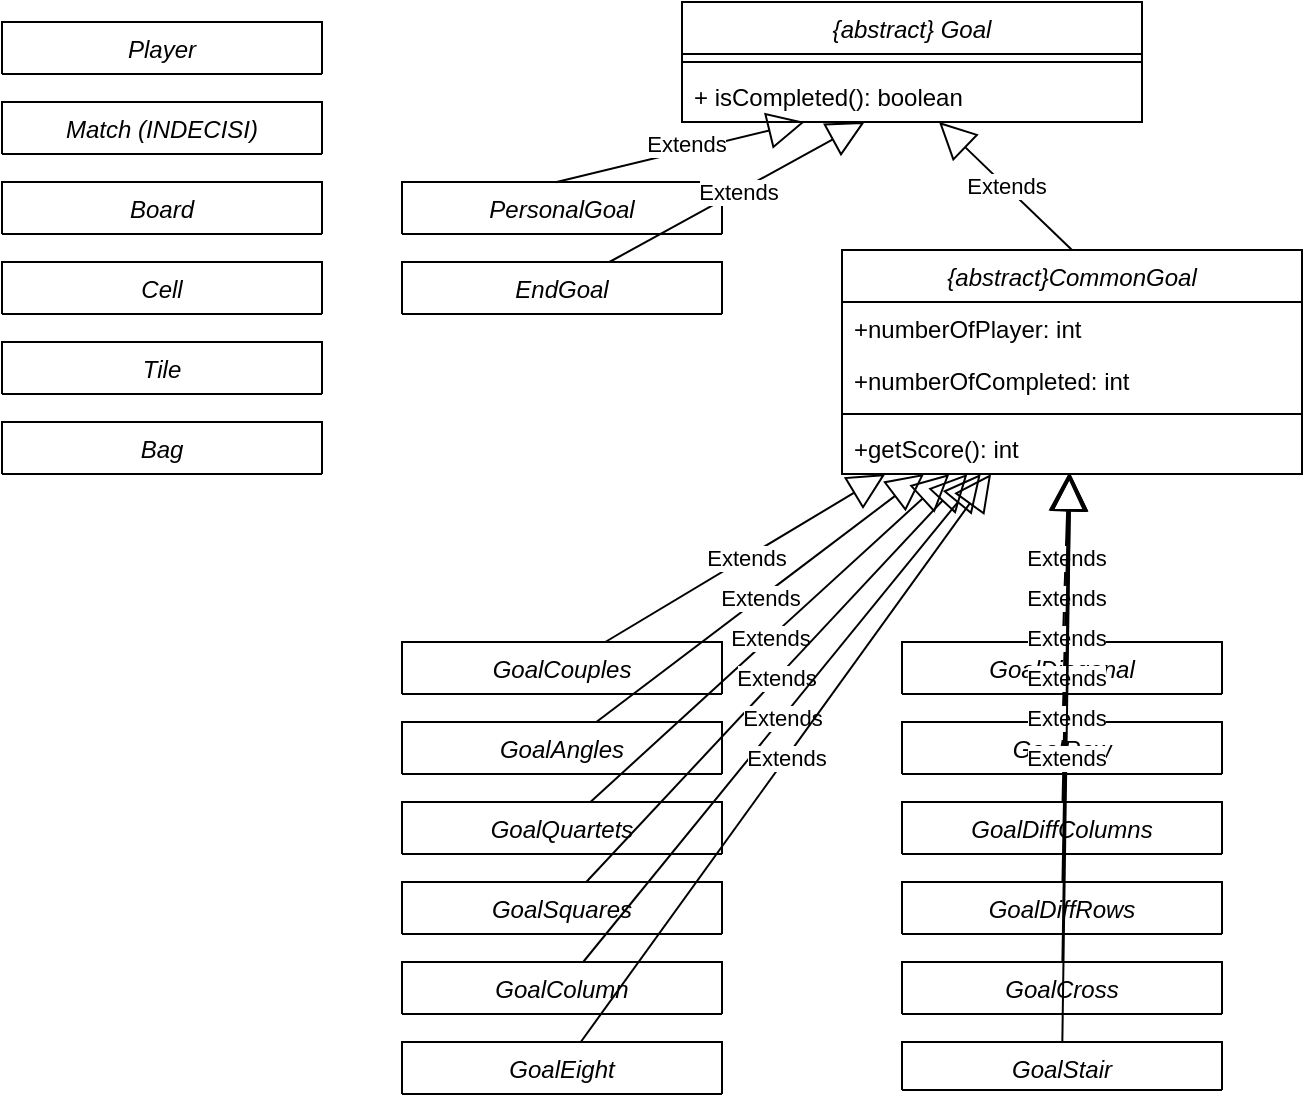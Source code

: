 <mxfile version="21.0.2" type="github">
  <diagram id="C5RBs43oDa-KdzZeNtuy" name="Page-1">
    <mxGraphModel dx="819" dy="479" grid="1" gridSize="10" guides="1" tooltips="1" connect="1" arrows="1" fold="1" page="1" pageScale="1" pageWidth="827" pageHeight="1169" math="0" shadow="0">
      <root>
        <mxCell id="WIyWlLk6GJQsqaUBKTNV-0" />
        <mxCell id="WIyWlLk6GJQsqaUBKTNV-1" parent="WIyWlLk6GJQsqaUBKTNV-0" />
        <mxCell id="zkfFHV4jXpPFQw0GAbJ--0" value="Player" style="swimlane;fontStyle=2;align=center;verticalAlign=top;childLayout=stackLayout;horizontal=1;startSize=26;horizontalStack=0;resizeParent=1;resizeLast=0;collapsible=1;marginBottom=0;rounded=0;shadow=0;strokeWidth=1;" parent="WIyWlLk6GJQsqaUBKTNV-1" vertex="1" collapsed="1">
          <mxGeometry x="20" y="40" width="160" height="26" as="geometry">
            <mxRectangle x="20" y="40" width="230" height="216" as="alternateBounds" />
          </mxGeometry>
        </mxCell>
        <mxCell id="zkfFHV4jXpPFQw0GAbJ--1" value="-nickname: String" style="text;align=left;verticalAlign=top;spacingLeft=4;spacingRight=4;overflow=hidden;rotatable=0;points=[[0,0.5],[1,0.5]];portConstraint=eastwest;" parent="zkfFHV4jXpPFQw0GAbJ--0" vertex="1">
          <mxGeometry y="26" width="230" height="26" as="geometry" />
        </mxCell>
        <mxCell id="e0WzOMO28qVKv0x1JUqY-1" value="-chair: boolean" style="text;align=left;verticalAlign=top;spacingLeft=4;spacingRight=4;overflow=hidden;rotatable=0;points=[[0,0.5],[1,0.5]];portConstraint=eastwest;rounded=0;shadow=0;html=0;" vertex="1" parent="zkfFHV4jXpPFQw0GAbJ--0">
          <mxGeometry y="52" width="230" height="26" as="geometry" />
        </mxCell>
        <mxCell id="e0WzOMO28qVKv0x1JUqY-27" value="-myShelf: Shelf" style="text;align=left;verticalAlign=top;spacingLeft=4;spacingRight=4;overflow=hidden;rotatable=0;points=[[0,0.5],[1,0.5]];portConstraint=eastwest;rounded=0;shadow=0;html=0;" vertex="1" parent="zkfFHV4jXpPFQw0GAbJ--0">
          <mxGeometry y="78" width="230" height="26" as="geometry" />
        </mxCell>
        <mxCell id="e0WzOMO28qVKv0x1JUqY-28" value="-myGoal: PersonalGoal" style="text;align=left;verticalAlign=top;spacingLeft=4;spacingRight=4;overflow=hidden;rotatable=0;points=[[0,0.5],[1,0.5]];portConstraint=eastwest;rounded=0;shadow=0;html=0;" vertex="1" parent="zkfFHV4jXpPFQw0GAbJ--0">
          <mxGeometry y="104" width="230" height="26" as="geometry" />
        </mxCell>
        <mxCell id="zkfFHV4jXpPFQw0GAbJ--4" value="" style="line;html=1;strokeWidth=1;align=left;verticalAlign=middle;spacingTop=-1;spacingLeft=3;spacingRight=3;rotatable=0;labelPosition=right;points=[];portConstraint=eastwest;" parent="zkfFHV4jXpPFQw0GAbJ--0" vertex="1">
          <mxGeometry y="130" width="230" height="8" as="geometry" />
        </mxCell>
        <mxCell id="zkfFHV4jXpPFQw0GAbJ--5" value="+Player(n: String, c: boolean): Player" style="text;align=left;verticalAlign=top;spacingLeft=4;spacingRight=4;overflow=hidden;rotatable=0;points=[[0,0.5],[1,0.5]];portConstraint=eastwest;" parent="zkfFHV4jXpPFQw0GAbJ--0" vertex="1">
          <mxGeometry y="138" width="230" height="26" as="geometry" />
        </mxCell>
        <mxCell id="e0WzOMO28qVKv0x1JUqY-3" value="+getNickname(): String" style="text;align=left;verticalAlign=top;spacingLeft=4;spacingRight=4;overflow=hidden;rotatable=0;points=[[0,0.5],[1,0.5]];portConstraint=eastwest;" vertex="1" parent="zkfFHV4jXpPFQw0GAbJ--0">
          <mxGeometry y="164" width="230" height="26" as="geometry" />
        </mxCell>
        <mxCell id="e0WzOMO28qVKv0x1JUqY-4" value="+getChair(): boolean" style="text;align=left;verticalAlign=top;spacingLeft=4;spacingRight=4;overflow=hidden;rotatable=0;points=[[0,0.5],[1,0.5]];portConstraint=eastwest;" vertex="1" parent="zkfFHV4jXpPFQw0GAbJ--0">
          <mxGeometry y="190" width="230" height="26" as="geometry" />
        </mxCell>
        <mxCell id="e0WzOMO28qVKv0x1JUqY-6" value="Board" style="swimlane;fontStyle=2;align=center;verticalAlign=top;childLayout=stackLayout;horizontal=1;startSize=26;horizontalStack=0;resizeParent=1;resizeLast=0;collapsible=1;marginBottom=0;rounded=0;shadow=0;strokeWidth=1;" vertex="1" collapsed="1" parent="WIyWlLk6GJQsqaUBKTNV-1">
          <mxGeometry x="20" y="120" width="160" height="26" as="geometry">
            <mxRectangle x="180" y="110" width="300" height="190" as="alternateBounds" />
          </mxGeometry>
        </mxCell>
        <mxCell id="e0WzOMO28qVKv0x1JUqY-13" value="-matrix: Cell[9][9]" style="text;align=left;verticalAlign=top;spacingLeft=4;spacingRight=4;overflow=hidden;rotatable=0;points=[[0,0.5],[1,0.5]];portConstraint=eastwest;" vertex="1" parent="e0WzOMO28qVKv0x1JUqY-6">
          <mxGeometry y="26" width="300" height="26" as="geometry" />
        </mxCell>
        <mxCell id="e0WzOMO28qVKv0x1JUqY-15" value="-listOfPlayer: List&lt;Player&gt;" style="text;align=left;verticalAlign=top;spacingLeft=4;spacingRight=4;overflow=hidden;rotatable=0;points=[[0,0.5],[1,0.5]];portConstraint=eastwest;" vertex="1" parent="e0WzOMO28qVKv0x1JUqY-6">
          <mxGeometry y="52" width="300" height="26" as="geometry" />
        </mxCell>
        <mxCell id="e0WzOMO28qVKv0x1JUqY-17" value="-firstMatch: boolean" style="text;align=left;verticalAlign=top;spacingLeft=4;spacingRight=4;overflow=hidden;rotatable=0;points=[[0,0.5],[1,0.5]];portConstraint=eastwest;" vertex="1" parent="e0WzOMO28qVKv0x1JUqY-6">
          <mxGeometry y="78" width="300" height="26" as="geometry" />
        </mxCell>
        <mxCell id="e0WzOMO28qVKv0x1JUqY-25" value="-setOfCommonGoal: Set&lt;CommonGoal&gt;" style="text;align=left;verticalAlign=top;spacingLeft=4;spacingRight=4;overflow=hidden;rotatable=0;points=[[0,0.5],[1,0.5]];portConstraint=eastwest;" vertex="1" parent="e0WzOMO28qVKv0x1JUqY-6">
          <mxGeometry y="104" width="300" height="26" as="geometry" />
        </mxCell>
        <mxCell id="e0WzOMO28qVKv0x1JUqY-26" value="-firstToEnd: boolean" style="text;align=left;verticalAlign=top;spacingLeft=4;spacingRight=4;overflow=hidden;rotatable=0;points=[[0,0.5],[1,0.5]];portConstraint=eastwest;" vertex="1" parent="e0WzOMO28qVKv0x1JUqY-6">
          <mxGeometry y="130" width="300" height="26" as="geometry" />
        </mxCell>
        <mxCell id="e0WzOMO28qVKv0x1JUqY-9" value="" style="line;html=1;strokeWidth=1;align=left;verticalAlign=middle;spacingTop=-1;spacingLeft=3;spacingRight=3;rotatable=0;labelPosition=right;points=[];portConstraint=eastwest;" vertex="1" parent="e0WzOMO28qVKv0x1JUqY-6">
          <mxGeometry y="156" width="300" height="8" as="geometry" />
        </mxCell>
        <mxCell id="e0WzOMO28qVKv0x1JUqY-14" value="+Board(np: int, fm: boolean, pl: List&lt;Player&gt;): Board" style="text;align=left;verticalAlign=top;spacingLeft=4;spacingRight=4;overflow=hidden;rotatable=0;points=[[0,0.5],[1,0.5]];portConstraint=eastwest;" vertex="1" parent="e0WzOMO28qVKv0x1JUqY-6">
          <mxGeometry y="164" width="300" height="26" as="geometry" />
        </mxCell>
        <mxCell id="e0WzOMO28qVKv0x1JUqY-18" value="Match (INDECISI)" style="swimlane;fontStyle=2;align=center;verticalAlign=top;childLayout=stackLayout;horizontal=1;startSize=26;horizontalStack=0;resizeParent=1;resizeLast=0;collapsible=1;marginBottom=0;rounded=0;shadow=0;strokeWidth=1;" vertex="1" collapsed="1" parent="WIyWlLk6GJQsqaUBKTNV-1">
          <mxGeometry x="20" y="80" width="160" height="26" as="geometry">
            <mxRectangle x="20" y="80" width="300" height="140" as="alternateBounds" />
          </mxGeometry>
        </mxCell>
        <mxCell id="e0WzOMO28qVKv0x1JUqY-19" value="-currentBoard: Board" style="text;align=left;verticalAlign=top;spacingLeft=4;spacingRight=4;overflow=hidden;rotatable=0;points=[[0,0.5],[1,0.5]];portConstraint=eastwest;" vertex="1" parent="e0WzOMO28qVKv0x1JUqY-18">
          <mxGeometry y="26" width="300" height="26" as="geometry" />
        </mxCell>
        <mxCell id="e0WzOMO28qVKv0x1JUqY-20" value="-listOfPlayer: List&lt;Player&gt;" style="text;align=left;verticalAlign=top;spacingLeft=4;spacingRight=4;overflow=hidden;rotatable=0;points=[[0,0.5],[1,0.5]];portConstraint=eastwest;" vertex="1" parent="e0WzOMO28qVKv0x1JUqY-18">
          <mxGeometry y="52" width="300" height="26" as="geometry" />
        </mxCell>
        <mxCell id="e0WzOMO28qVKv0x1JUqY-24" value="-firstMatch: boolean" style="text;align=left;verticalAlign=top;spacingLeft=4;spacingRight=4;overflow=hidden;rotatable=0;points=[[0,0.5],[1,0.5]];portConstraint=eastwest;" vertex="1" parent="e0WzOMO28qVKv0x1JUqY-18">
          <mxGeometry y="78" width="300" height="26" as="geometry" />
        </mxCell>
        <mxCell id="e0WzOMO28qVKv0x1JUqY-22" value="" style="line;html=1;strokeWidth=1;align=left;verticalAlign=middle;spacingTop=-1;spacingLeft=3;spacingRight=3;rotatable=0;labelPosition=right;points=[];portConstraint=eastwest;" vertex="1" parent="e0WzOMO28qVKv0x1JUqY-18">
          <mxGeometry y="104" width="300" height="8" as="geometry" />
        </mxCell>
        <mxCell id="e0WzOMO28qVKv0x1JUqY-23" value="+Match(fm: boolean, pl: List&lt;Player&gt;): Match" style="text;align=left;verticalAlign=top;spacingLeft=4;spacingRight=4;overflow=hidden;rotatable=0;points=[[0,0.5],[1,0.5]];portConstraint=eastwest;" vertex="1" parent="e0WzOMO28qVKv0x1JUqY-18">
          <mxGeometry y="112" width="300" height="26" as="geometry" />
        </mxCell>
        <mxCell id="e0WzOMO28qVKv0x1JUqY-29" value="Cell" style="swimlane;fontStyle=2;align=center;verticalAlign=top;childLayout=stackLayout;horizontal=1;startSize=26;horizontalStack=0;resizeParent=1;resizeLast=0;collapsible=1;marginBottom=0;rounded=0;shadow=0;strokeWidth=1;" vertex="1" collapsed="1" parent="WIyWlLk6GJQsqaUBKTNV-1">
          <mxGeometry x="20" y="160" width="160" height="26" as="geometry">
            <mxRectangle x="20" y="160" width="300" height="170" as="alternateBounds" />
          </mxGeometry>
        </mxCell>
        <mxCell id="e0WzOMO28qVKv0x1JUqY-34" value="-type: int&#xa;" style="text;align=left;verticalAlign=top;spacingLeft=4;spacingRight=4;overflow=hidden;rotatable=0;points=[[0,0.5],[1,0.5]];portConstraint=eastwest;" vertex="1" parent="e0WzOMO28qVKv0x1JUqY-29">
          <mxGeometry y="26" width="300" height="26" as="geometry" />
        </mxCell>
        <mxCell id="e0WzOMO28qVKv0x1JUqY-39" value="-containedTile: Tile&#xa;" style="text;align=left;verticalAlign=top;spacingLeft=4;spacingRight=4;overflow=hidden;rotatable=0;points=[[0,0.5],[1,0.5]];portConstraint=eastwest;" vertex="1" parent="e0WzOMO28qVKv0x1JUqY-29">
          <mxGeometry y="52" width="300" height="26" as="geometry" />
        </mxCell>
        <mxCell id="e0WzOMO28qVKv0x1JUqY-40" value="-containedTile: Tile&#xa;" style="text;align=left;verticalAlign=top;spacingLeft=4;spacingRight=4;overflow=hidden;rotatable=0;points=[[0,0.5],[1,0.5]];portConstraint=eastwest;" vertex="1" parent="e0WzOMO28qVKv0x1JUqY-29">
          <mxGeometry y="78" width="300" height="26" as="geometry" />
        </mxCell>
        <mxCell id="e0WzOMO28qVKv0x1JUqY-35" value="" style="line;html=1;strokeWidth=1;align=left;verticalAlign=middle;spacingTop=-1;spacingLeft=3;spacingRight=3;rotatable=0;labelPosition=right;points=[];portConstraint=eastwest;" vertex="1" parent="e0WzOMO28qVKv0x1JUqY-29">
          <mxGeometry y="104" width="300" height="8" as="geometry" />
        </mxCell>
        <mxCell id="e0WzOMO28qVKv0x1JUqY-36" value="+Cell(t: int): Cell" style="text;align=left;verticalAlign=top;spacingLeft=4;spacingRight=4;overflow=hidden;rotatable=0;points=[[0,0.5],[1,0.5]];portConstraint=eastwest;" vertex="1" parent="e0WzOMO28qVKv0x1JUqY-29">
          <mxGeometry y="112" width="300" height="26" as="geometry" />
        </mxCell>
        <mxCell id="e0WzOMO28qVKv0x1JUqY-41" value="+isEmpty(): boolean" style="text;align=left;verticalAlign=top;spacingLeft=4;spacingRight=4;overflow=hidden;rotatable=0;points=[[0,0.5],[1,0.5]];portConstraint=eastwest;" vertex="1" parent="e0WzOMO28qVKv0x1JUqY-29">
          <mxGeometry y="138" width="300" height="26" as="geometry" />
        </mxCell>
        <mxCell id="e0WzOMO28qVKv0x1JUqY-42" value="Tile" style="swimlane;fontStyle=2;align=center;verticalAlign=top;childLayout=stackLayout;horizontal=1;startSize=26;horizontalStack=0;resizeParent=1;resizeLast=0;collapsible=1;marginBottom=0;rounded=0;shadow=0;strokeWidth=1;" vertex="1" collapsed="1" parent="WIyWlLk6GJQsqaUBKTNV-1">
          <mxGeometry x="20" y="200" width="160" height="26" as="geometry">
            <mxRectangle x="420" y="40" width="300" height="90" as="alternateBounds" />
          </mxGeometry>
        </mxCell>
        <mxCell id="e0WzOMO28qVKv0x1JUqY-43" value="-color: Color" style="text;align=left;verticalAlign=top;spacingLeft=4;spacingRight=4;overflow=hidden;rotatable=0;points=[[0,0.5],[1,0.5]];portConstraint=eastwest;" vertex="1" parent="e0WzOMO28qVKv0x1JUqY-42">
          <mxGeometry y="26" width="300" height="26" as="geometry" />
        </mxCell>
        <mxCell id="e0WzOMO28qVKv0x1JUqY-46" value="" style="line;html=1;strokeWidth=1;align=left;verticalAlign=middle;spacingTop=-1;spacingLeft=3;spacingRight=3;rotatable=0;labelPosition=right;points=[];portConstraint=eastwest;" vertex="1" parent="e0WzOMO28qVKv0x1JUqY-42">
          <mxGeometry y="52" width="300" height="8" as="geometry" />
        </mxCell>
        <mxCell id="e0WzOMO28qVKv0x1JUqY-48" value="+Tile(c: Color): Tile" style="text;align=left;verticalAlign=top;spacingLeft=4;spacingRight=4;overflow=hidden;rotatable=0;points=[[0,0.5],[1,0.5]];portConstraint=eastwest;" vertex="1" parent="e0WzOMO28qVKv0x1JUqY-42">
          <mxGeometry y="60" width="300" height="26" as="geometry" />
        </mxCell>
        <mxCell id="e0WzOMO28qVKv0x1JUqY-49" value="Bag" style="swimlane;fontStyle=2;align=center;verticalAlign=top;childLayout=stackLayout;horizontal=1;startSize=26;horizontalStack=0;resizeParent=1;resizeLast=0;collapsible=1;marginBottom=0;rounded=0;shadow=0;strokeWidth=1;" vertex="1" collapsed="1" parent="WIyWlLk6GJQsqaUBKTNV-1">
          <mxGeometry x="20" y="240" width="160" height="26" as="geometry">
            <mxRectangle x="414" y="56" width="300" height="94" as="alternateBounds" />
          </mxGeometry>
        </mxCell>
        <mxCell id="e0WzOMO28qVKv0x1JUqY-50" value="-containedTiles: List&lt;Tile&gt;" style="text;align=left;verticalAlign=top;spacingLeft=4;spacingRight=4;overflow=hidden;rotatable=0;points=[[0,0.5],[1,0.5]];portConstraint=eastwest;" vertex="1" parent="e0WzOMO28qVKv0x1JUqY-49">
          <mxGeometry y="26" width="300" height="26" as="geometry" />
        </mxCell>
        <mxCell id="e0WzOMO28qVKv0x1JUqY-51" value="" style="line;html=1;strokeWidth=1;align=left;verticalAlign=middle;spacingTop=-1;spacingLeft=3;spacingRight=3;rotatable=0;labelPosition=right;points=[];portConstraint=eastwest;" vertex="1" parent="e0WzOMO28qVKv0x1JUqY-49">
          <mxGeometry y="52" width="300" height="8" as="geometry" />
        </mxCell>
        <mxCell id="e0WzOMO28qVKv0x1JUqY-52" value="+Bag(): Bag" style="text;align=left;verticalAlign=top;spacingLeft=4;spacingRight=4;overflow=hidden;rotatable=0;points=[[0,0.5],[1,0.5]];portConstraint=eastwest;" vertex="1" parent="e0WzOMO28qVKv0x1JUqY-49">
          <mxGeometry y="60" width="300" height="26" as="geometry" />
        </mxCell>
        <mxCell id="e0WzOMO28qVKv0x1JUqY-61" value="{abstract} Goal" style="swimlane;fontStyle=2;align=center;verticalAlign=top;childLayout=stackLayout;horizontal=1;startSize=26;horizontalStack=0;resizeParent=1;resizeLast=0;collapsible=1;marginBottom=0;rounded=0;shadow=0;strokeWidth=1;" vertex="1" parent="WIyWlLk6GJQsqaUBKTNV-1">
          <mxGeometry x="360" y="30" width="230" height="60" as="geometry">
            <mxRectangle x="334" y="240" width="160" height="26" as="alternateBounds" />
          </mxGeometry>
        </mxCell>
        <mxCell id="e0WzOMO28qVKv0x1JUqY-66" value="" style="line;html=1;strokeWidth=1;align=left;verticalAlign=middle;spacingTop=-1;spacingLeft=3;spacingRight=3;rotatable=0;labelPosition=right;points=[];portConstraint=eastwest;" vertex="1" parent="e0WzOMO28qVKv0x1JUqY-61">
          <mxGeometry y="26" width="230" height="8" as="geometry" />
        </mxCell>
        <mxCell id="e0WzOMO28qVKv0x1JUqY-67" value="+ isCompleted(): boolean" style="text;align=left;verticalAlign=top;spacingLeft=4;spacingRight=4;overflow=hidden;rotatable=0;points=[[0,0.5],[1,0.5]];portConstraint=eastwest;" vertex="1" parent="e0WzOMO28qVKv0x1JUqY-61">
          <mxGeometry y="34" width="230" height="26" as="geometry" />
        </mxCell>
        <mxCell id="e0WzOMO28qVKv0x1JUqY-70" value="PersonalGoal" style="swimlane;fontStyle=2;align=center;verticalAlign=top;childLayout=stackLayout;horizontal=1;startSize=26;horizontalStack=0;resizeParent=1;resizeLast=0;collapsible=1;marginBottom=0;rounded=0;shadow=0;strokeWidth=1;" vertex="1" collapsed="1" parent="WIyWlLk6GJQsqaUBKTNV-1">
          <mxGeometry x="220" y="120" width="160" height="26" as="geometry">
            <mxRectangle x="200" y="90" width="230" height="164" as="alternateBounds" />
          </mxGeometry>
        </mxCell>
        <mxCell id="e0WzOMO28qVKv0x1JUqY-73" value="-playerShelf: Shelf" style="text;align=left;verticalAlign=top;spacingLeft=4;spacingRight=4;overflow=hidden;rotatable=0;points=[[0,0.5],[1,0.5]];portConstraint=eastwest;" vertex="1" parent="e0WzOMO28qVKv0x1JUqY-70">
          <mxGeometry y="26" width="230" height="26" as="geometry" />
        </mxCell>
        <mxCell id="e0WzOMO28qVKv0x1JUqY-83" value="-goalMatrix: Color[5][6]" style="text;align=left;verticalAlign=top;spacingLeft=4;spacingRight=4;overflow=hidden;rotatable=0;points=[[0,0.5],[1,0.5]];portConstraint=eastwest;" vertex="1" parent="e0WzOMO28qVKv0x1JUqY-70">
          <mxGeometry y="52" width="230" height="26" as="geometry" />
        </mxCell>
        <mxCell id="e0WzOMO28qVKv0x1JUqY-71" value="" style="line;html=1;strokeWidth=1;align=left;verticalAlign=middle;spacingTop=-1;spacingLeft=3;spacingRight=3;rotatable=0;labelPosition=right;points=[];portConstraint=eastwest;" vertex="1" parent="e0WzOMO28qVKv0x1JUqY-70">
          <mxGeometry y="78" width="230" height="8" as="geometry" />
        </mxCell>
        <mxCell id="e0WzOMO28qVKv0x1JUqY-72" value="+PersonalGoal(ps: Shelf): PersonalGoal" style="text;align=left;verticalAlign=top;spacingLeft=4;spacingRight=4;overflow=hidden;rotatable=0;points=[[0,0.5],[1,0.5]];portConstraint=eastwest;" vertex="1" parent="e0WzOMO28qVKv0x1JUqY-70">
          <mxGeometry y="86" width="230" height="26" as="geometry" />
        </mxCell>
        <mxCell id="e0WzOMO28qVKv0x1JUqY-82" value="+getScore(): int" style="text;align=left;verticalAlign=top;spacingLeft=4;spacingRight=4;overflow=hidden;rotatable=0;points=[[0,0.5],[1,0.5]];portConstraint=eastwest;" vertex="1" parent="e0WzOMO28qVKv0x1JUqY-70">
          <mxGeometry y="112" width="230" height="26" as="geometry" />
        </mxCell>
        <mxCell id="e0WzOMO28qVKv0x1JUqY-89" value="+getGoal(): Color[5][6]" style="text;align=left;verticalAlign=top;spacingLeft=4;spacingRight=4;overflow=hidden;rotatable=0;points=[[0,0.5],[1,0.5]];portConstraint=eastwest;" vertex="1" parent="e0WzOMO28qVKv0x1JUqY-70">
          <mxGeometry y="138" width="230" height="26" as="geometry" />
        </mxCell>
        <mxCell id="e0WzOMO28qVKv0x1JUqY-74" value="{abstract}CommonGoal" style="swimlane;fontStyle=2;align=center;verticalAlign=top;childLayout=stackLayout;horizontal=1;startSize=26;horizontalStack=0;resizeParent=1;resizeLast=0;collapsible=1;marginBottom=0;rounded=0;shadow=0;strokeWidth=1;" vertex="1" parent="WIyWlLk6GJQsqaUBKTNV-1">
          <mxGeometry x="440" y="154" width="230" height="112" as="geometry">
            <mxRectangle x="334" y="240" width="160" height="26" as="alternateBounds" />
          </mxGeometry>
        </mxCell>
        <mxCell id="e0WzOMO28qVKv0x1JUqY-75" value="+numberOfPlayer: int" style="text;align=left;verticalAlign=top;spacingLeft=4;spacingRight=4;overflow=hidden;rotatable=0;points=[[0,0.5],[1,0.5]];portConstraint=eastwest;" vertex="1" parent="e0WzOMO28qVKv0x1JUqY-74">
          <mxGeometry y="26" width="230" height="26" as="geometry" />
        </mxCell>
        <mxCell id="e0WzOMO28qVKv0x1JUqY-90" value="+numberOfCompleted: int" style="text;align=left;verticalAlign=top;spacingLeft=4;spacingRight=4;overflow=hidden;rotatable=0;points=[[0,0.5],[1,0.5]];portConstraint=eastwest;" vertex="1" parent="e0WzOMO28qVKv0x1JUqY-74">
          <mxGeometry y="52" width="230" height="26" as="geometry" />
        </mxCell>
        <mxCell id="e0WzOMO28qVKv0x1JUqY-76" value="" style="line;html=1;strokeWidth=1;align=left;verticalAlign=middle;spacingTop=-1;spacingLeft=3;spacingRight=3;rotatable=0;labelPosition=right;points=[];portConstraint=eastwest;" vertex="1" parent="e0WzOMO28qVKv0x1JUqY-74">
          <mxGeometry y="78" width="230" height="8" as="geometry" />
        </mxCell>
        <mxCell id="e0WzOMO28qVKv0x1JUqY-77" value="+getScore(): int" style="text;align=left;verticalAlign=top;spacingLeft=4;spacingRight=4;overflow=hidden;rotatable=0;points=[[0,0.5],[1,0.5]];portConstraint=eastwest;" vertex="1" parent="e0WzOMO28qVKv0x1JUqY-74">
          <mxGeometry y="86" width="230" height="26" as="geometry" />
        </mxCell>
        <mxCell id="e0WzOMO28qVKv0x1JUqY-78" value="EndGoal" style="swimlane;fontStyle=2;align=center;verticalAlign=top;childLayout=stackLayout;horizontal=1;startSize=26;horizontalStack=0;resizeParent=1;resizeLast=0;collapsible=1;marginBottom=0;rounded=0;shadow=0;strokeWidth=1;" vertex="1" collapsed="1" parent="WIyWlLk6GJQsqaUBKTNV-1">
          <mxGeometry x="220" y="160" width="160" height="26" as="geometry">
            <mxRectangle x="260" y="260" width="230" height="112" as="alternateBounds" />
          </mxGeometry>
        </mxCell>
        <mxCell id="e0WzOMO28qVKv0x1JUqY-79" value="-status: boolean" style="text;align=left;verticalAlign=top;spacingLeft=4;spacingRight=4;overflow=hidden;rotatable=0;points=[[0,0.5],[1,0.5]];portConstraint=eastwest;" vertex="1" parent="e0WzOMO28qVKv0x1JUqY-78">
          <mxGeometry y="26" width="230" height="26" as="geometry" />
        </mxCell>
        <mxCell id="e0WzOMO28qVKv0x1JUqY-88" value="-value: int" style="text;align=left;verticalAlign=top;spacingLeft=4;spacingRight=4;overflow=hidden;rotatable=0;points=[[0,0.5],[1,0.5]];portConstraint=eastwest;fontStyle=4" vertex="1" parent="e0WzOMO28qVKv0x1JUqY-78">
          <mxGeometry y="52" width="230" height="26" as="geometry" />
        </mxCell>
        <mxCell id="e0WzOMO28qVKv0x1JUqY-80" value="" style="line;html=1;strokeWidth=1;align=left;verticalAlign=middle;spacingTop=-1;spacingLeft=3;spacingRight=3;rotatable=0;labelPosition=right;points=[];portConstraint=eastwest;" vertex="1" parent="e0WzOMO28qVKv0x1JUqY-78">
          <mxGeometry y="78" width="230" height="8" as="geometry" />
        </mxCell>
        <mxCell id="e0WzOMO28qVKv0x1JUqY-81" value="+EndGoal()" style="text;align=left;verticalAlign=top;spacingLeft=4;spacingRight=4;overflow=hidden;rotatable=0;points=[[0,0.5],[1,0.5]];portConstraint=eastwest;" vertex="1" parent="e0WzOMO28qVKv0x1JUqY-78">
          <mxGeometry y="86" width="230" height="26" as="geometry" />
        </mxCell>
        <mxCell id="e0WzOMO28qVKv0x1JUqY-85" value="Extends" style="endArrow=block;endSize=16;endFill=0;html=1;rounded=0;exitX=0.48;exitY=0.005;exitDx=0;exitDy=0;exitPerimeter=0;" edge="1" parent="WIyWlLk6GJQsqaUBKTNV-1" source="e0WzOMO28qVKv0x1JUqY-70" target="e0WzOMO28qVKv0x1JUqY-67">
          <mxGeometry x="0.057" y="3" width="160" relative="1" as="geometry">
            <mxPoint x="370" y="132.71" as="sourcePoint" />
            <mxPoint x="530" y="132.71" as="targetPoint" />
            <mxPoint as="offset" />
          </mxGeometry>
        </mxCell>
        <mxCell id="e0WzOMO28qVKv0x1JUqY-86" value="Extends" style="endArrow=block;endSize=16;endFill=0;html=1;rounded=0;exitX=0.5;exitY=0;exitDx=0;exitDy=0;" edge="1" parent="WIyWlLk6GJQsqaUBKTNV-1" source="e0WzOMO28qVKv0x1JUqY-74" target="e0WzOMO28qVKv0x1JUqY-67">
          <mxGeometry width="160" relative="1" as="geometry">
            <mxPoint x="330" y="141" as="sourcePoint" />
            <mxPoint x="487" y="104" as="targetPoint" />
            <Array as="points" />
          </mxGeometry>
        </mxCell>
        <mxCell id="e0WzOMO28qVKv0x1JUqY-87" value="Extends" style="endArrow=block;endSize=16;endFill=0;html=1;rounded=0;" edge="1" parent="WIyWlLk6GJQsqaUBKTNV-1" source="e0WzOMO28qVKv0x1JUqY-78" target="e0WzOMO28qVKv0x1JUqY-67">
          <mxGeometry width="160" relative="1" as="geometry">
            <mxPoint x="340" y="151" as="sourcePoint" />
            <mxPoint x="497" y="114" as="targetPoint" />
          </mxGeometry>
        </mxCell>
        <mxCell id="e0WzOMO28qVKv0x1JUqY-92" value="GoalCouples" style="swimlane;fontStyle=2;align=center;verticalAlign=top;childLayout=stackLayout;horizontal=1;startSize=26;horizontalStack=0;resizeParent=1;resizeLast=0;collapsible=1;marginBottom=0;rounded=0;shadow=0;strokeWidth=1;" vertex="1" collapsed="1" parent="WIyWlLk6GJQsqaUBKTNV-1">
          <mxGeometry x="220" y="350" width="160" height="26" as="geometry">
            <mxRectangle x="220" y="340" width="230" height="34" as="alternateBounds" />
          </mxGeometry>
        </mxCell>
        <mxCell id="e0WzOMO28qVKv0x1JUqY-95" value="" style="line;html=1;strokeWidth=1;align=left;verticalAlign=middle;spacingTop=-1;spacingLeft=3;spacingRight=3;rotatable=0;labelPosition=right;points=[];portConstraint=eastwest;" vertex="1" parent="e0WzOMO28qVKv0x1JUqY-92">
          <mxGeometry y="26" width="230" height="8" as="geometry" />
        </mxCell>
        <mxCell id="e0WzOMO28qVKv0x1JUqY-97" value="GoalQuartets" style="swimlane;fontStyle=2;align=center;verticalAlign=top;childLayout=stackLayout;horizontal=1;startSize=26;horizontalStack=0;resizeParent=1;resizeLast=0;collapsible=1;marginBottom=0;rounded=0;shadow=0;strokeWidth=1;" vertex="1" collapsed="1" parent="WIyWlLk6GJQsqaUBKTNV-1">
          <mxGeometry x="220" y="430" width="160" height="26" as="geometry">
            <mxRectangle x="220" y="420" width="230" height="34" as="alternateBounds" />
          </mxGeometry>
        </mxCell>
        <mxCell id="e0WzOMO28qVKv0x1JUqY-98" value="" style="line;html=1;strokeWidth=1;align=left;verticalAlign=middle;spacingTop=-1;spacingLeft=3;spacingRight=3;rotatable=0;labelPosition=right;points=[];portConstraint=eastwest;" vertex="1" parent="e0WzOMO28qVKv0x1JUqY-97">
          <mxGeometry y="26" width="230" height="8" as="geometry" />
        </mxCell>
        <mxCell id="e0WzOMO28qVKv0x1JUqY-99" value="GoalSquares" style="swimlane;fontStyle=2;align=center;verticalAlign=top;childLayout=stackLayout;horizontal=1;startSize=26;horizontalStack=0;resizeParent=1;resizeLast=0;collapsible=1;marginBottom=0;rounded=0;shadow=0;strokeWidth=1;" vertex="1" collapsed="1" parent="WIyWlLk6GJQsqaUBKTNV-1">
          <mxGeometry x="220" y="470" width="160" height="26" as="geometry">
            <mxRectangle x="220" y="460" width="230" height="34" as="alternateBounds" />
          </mxGeometry>
        </mxCell>
        <mxCell id="e0WzOMO28qVKv0x1JUqY-100" value="" style="line;html=1;strokeWidth=1;align=left;verticalAlign=middle;spacingTop=-1;spacingLeft=3;spacingRight=3;rotatable=0;labelPosition=right;points=[];portConstraint=eastwest;" vertex="1" parent="e0WzOMO28qVKv0x1JUqY-99">
          <mxGeometry y="26" width="230" height="8" as="geometry" />
        </mxCell>
        <mxCell id="e0WzOMO28qVKv0x1JUqY-101" value="GoalDiagonal" style="swimlane;fontStyle=2;align=center;verticalAlign=top;childLayout=stackLayout;horizontal=1;startSize=26;horizontalStack=0;resizeParent=1;resizeLast=0;collapsible=1;marginBottom=0;rounded=0;shadow=0;strokeWidth=1;" vertex="1" collapsed="1" parent="WIyWlLk6GJQsqaUBKTNV-1">
          <mxGeometry x="470" y="350" width="160" height="26" as="geometry">
            <mxRectangle x="470" y="340" width="230" height="34" as="alternateBounds" />
          </mxGeometry>
        </mxCell>
        <mxCell id="e0WzOMO28qVKv0x1JUqY-102" value="" style="line;html=1;strokeWidth=1;align=left;verticalAlign=middle;spacingTop=-1;spacingLeft=3;spacingRight=3;rotatable=0;labelPosition=right;points=[];portConstraint=eastwest;" vertex="1" parent="e0WzOMO28qVKv0x1JUqY-101">
          <mxGeometry y="26" width="230" height="8" as="geometry" />
        </mxCell>
        <mxCell id="e0WzOMO28qVKv0x1JUqY-103" value="GoalColumn" style="swimlane;fontStyle=2;align=center;verticalAlign=top;childLayout=stackLayout;horizontal=1;startSize=26;horizontalStack=0;resizeParent=1;resizeLast=0;collapsible=1;marginBottom=0;rounded=0;shadow=0;strokeWidth=1;" vertex="1" collapsed="1" parent="WIyWlLk6GJQsqaUBKTNV-1">
          <mxGeometry x="220" y="510" width="160" height="26" as="geometry">
            <mxRectangle x="220" y="500" width="230" height="34" as="alternateBounds" />
          </mxGeometry>
        </mxCell>
        <mxCell id="e0WzOMO28qVKv0x1JUqY-104" value="" style="line;html=1;strokeWidth=1;align=left;verticalAlign=middle;spacingTop=-1;spacingLeft=3;spacingRight=3;rotatable=0;labelPosition=right;points=[];portConstraint=eastwest;" vertex="1" parent="e0WzOMO28qVKv0x1JUqY-103">
          <mxGeometry y="26" width="230" height="8" as="geometry" />
        </mxCell>
        <mxCell id="e0WzOMO28qVKv0x1JUqY-105" value="GoalEight" style="swimlane;fontStyle=2;align=center;verticalAlign=top;childLayout=stackLayout;horizontal=1;startSize=26;horizontalStack=0;resizeParent=1;resizeLast=0;collapsible=1;marginBottom=0;rounded=0;shadow=0;strokeWidth=1;" vertex="1" collapsed="1" parent="WIyWlLk6GJQsqaUBKTNV-1">
          <mxGeometry x="220" y="550" width="160" height="26" as="geometry">
            <mxRectangle x="220" y="540" width="230" height="34" as="alternateBounds" />
          </mxGeometry>
        </mxCell>
        <mxCell id="e0WzOMO28qVKv0x1JUqY-106" value="" style="line;html=1;strokeWidth=1;align=left;verticalAlign=middle;spacingTop=-1;spacingLeft=3;spacingRight=3;rotatable=0;labelPosition=right;points=[];portConstraint=eastwest;" vertex="1" parent="e0WzOMO28qVKv0x1JUqY-105">
          <mxGeometry y="26" width="230" height="8" as="geometry" />
        </mxCell>
        <mxCell id="e0WzOMO28qVKv0x1JUqY-109" value="GoalRow" style="swimlane;fontStyle=2;align=center;verticalAlign=top;childLayout=stackLayout;horizontal=1;startSize=26;horizontalStack=0;resizeParent=1;resizeLast=0;collapsible=1;marginBottom=0;rounded=0;shadow=0;strokeWidth=1;" vertex="1" collapsed="1" parent="WIyWlLk6GJQsqaUBKTNV-1">
          <mxGeometry x="470" y="390" width="160" height="26" as="geometry">
            <mxRectangle x="470" y="380" width="230" height="34" as="alternateBounds" />
          </mxGeometry>
        </mxCell>
        <mxCell id="e0WzOMO28qVKv0x1JUqY-110" value="" style="line;html=1;strokeWidth=1;align=left;verticalAlign=middle;spacingTop=-1;spacingLeft=3;spacingRight=3;rotatable=0;labelPosition=right;points=[];portConstraint=eastwest;" vertex="1" parent="e0WzOMO28qVKv0x1JUqY-109">
          <mxGeometry y="26" width="230" height="8" as="geometry" />
        </mxCell>
        <mxCell id="e0WzOMO28qVKv0x1JUqY-111" value="GoalDiffColumns" style="swimlane;fontStyle=2;align=center;verticalAlign=top;childLayout=stackLayout;horizontal=1;startSize=26;horizontalStack=0;resizeParent=1;resizeLast=0;collapsible=1;marginBottom=0;rounded=0;shadow=0;strokeWidth=1;" vertex="1" collapsed="1" parent="WIyWlLk6GJQsqaUBKTNV-1">
          <mxGeometry x="470" y="430" width="160" height="26" as="geometry">
            <mxRectangle x="470" y="420" width="230" height="34" as="alternateBounds" />
          </mxGeometry>
        </mxCell>
        <mxCell id="e0WzOMO28qVKv0x1JUqY-112" value="" style="line;html=1;strokeWidth=1;align=left;verticalAlign=middle;spacingTop=-1;spacingLeft=3;spacingRight=3;rotatable=0;labelPosition=right;points=[];portConstraint=eastwest;" vertex="1" parent="e0WzOMO28qVKv0x1JUqY-111">
          <mxGeometry y="26" width="230" height="8" as="geometry" />
        </mxCell>
        <mxCell id="e0WzOMO28qVKv0x1JUqY-113" value="GoalDiffRows" style="swimlane;fontStyle=2;align=center;verticalAlign=top;childLayout=stackLayout;horizontal=1;startSize=26;horizontalStack=0;resizeParent=1;resizeLast=0;collapsible=1;marginBottom=0;rounded=0;shadow=0;strokeWidth=1;" vertex="1" collapsed="1" parent="WIyWlLk6GJQsqaUBKTNV-1">
          <mxGeometry x="470" y="470" width="160" height="26" as="geometry">
            <mxRectangle x="470" y="460" width="230" height="34" as="alternateBounds" />
          </mxGeometry>
        </mxCell>
        <mxCell id="e0WzOMO28qVKv0x1JUqY-114" value="" style="line;html=1;strokeWidth=1;align=left;verticalAlign=middle;spacingTop=-1;spacingLeft=3;spacingRight=3;rotatable=0;labelPosition=right;points=[];portConstraint=eastwest;" vertex="1" parent="e0WzOMO28qVKv0x1JUqY-113">
          <mxGeometry y="26" width="230" height="8" as="geometry" />
        </mxCell>
        <mxCell id="e0WzOMO28qVKv0x1JUqY-115" value="GoalCross" style="swimlane;fontStyle=2;align=center;verticalAlign=top;childLayout=stackLayout;horizontal=1;startSize=26;horizontalStack=0;resizeParent=1;resizeLast=0;collapsible=1;marginBottom=0;rounded=0;shadow=0;strokeWidth=1;" vertex="1" collapsed="1" parent="WIyWlLk6GJQsqaUBKTNV-1">
          <mxGeometry x="470" y="510" width="160" height="26" as="geometry">
            <mxRectangle x="470" y="500" width="230" height="34" as="alternateBounds" />
          </mxGeometry>
        </mxCell>
        <mxCell id="e0WzOMO28qVKv0x1JUqY-116" value="" style="line;html=1;strokeWidth=1;align=left;verticalAlign=middle;spacingTop=-1;spacingLeft=3;spacingRight=3;rotatable=0;labelPosition=right;points=[];portConstraint=eastwest;" vertex="1" parent="e0WzOMO28qVKv0x1JUqY-115">
          <mxGeometry y="26" width="230" height="8" as="geometry" />
        </mxCell>
        <mxCell id="e0WzOMO28qVKv0x1JUqY-117" value="GoalStair" style="swimlane;fontStyle=2;align=center;verticalAlign=top;childLayout=stackLayout;horizontal=1;startSize=26;horizontalStack=0;resizeParent=1;resizeLast=0;collapsible=1;marginBottom=0;rounded=0;shadow=0;strokeWidth=1;" vertex="1" collapsed="1" parent="WIyWlLk6GJQsqaUBKTNV-1">
          <mxGeometry x="470" y="550" width="160" height="24" as="geometry">
            <mxRectangle x="460" y="576" width="230" height="34" as="alternateBounds" />
          </mxGeometry>
        </mxCell>
        <mxCell id="e0WzOMO28qVKv0x1JUqY-118" value="" style="line;html=1;strokeWidth=1;align=left;verticalAlign=middle;spacingTop=-1;spacingLeft=3;spacingRight=3;rotatable=0;labelPosition=right;points=[];portConstraint=eastwest;" vertex="1" parent="e0WzOMO28qVKv0x1JUqY-117">
          <mxGeometry y="26" width="230" height="8" as="geometry" />
        </mxCell>
        <mxCell id="e0WzOMO28qVKv0x1JUqY-107" value="GoalAngles" style="swimlane;fontStyle=2;align=center;verticalAlign=top;childLayout=stackLayout;horizontal=1;startSize=26;horizontalStack=0;resizeParent=1;resizeLast=0;collapsible=1;marginBottom=0;rounded=0;shadow=0;strokeWidth=1;" vertex="1" collapsed="1" parent="WIyWlLk6GJQsqaUBKTNV-1">
          <mxGeometry x="220" y="390" width="160" height="26" as="geometry">
            <mxRectangle x="220" y="380" width="230" height="34" as="alternateBounds" />
          </mxGeometry>
        </mxCell>
        <mxCell id="e0WzOMO28qVKv0x1JUqY-108" value="" style="line;html=1;strokeWidth=1;align=left;verticalAlign=middle;spacingTop=-1;spacingLeft=3;spacingRight=3;rotatable=0;labelPosition=right;points=[];portConstraint=eastwest;" vertex="1" parent="e0WzOMO28qVKv0x1JUqY-107">
          <mxGeometry y="26" width="230" height="8" as="geometry" />
        </mxCell>
        <mxCell id="e0WzOMO28qVKv0x1JUqY-124" value="Extends" style="endArrow=block;endSize=16;endFill=0;html=1;rounded=0;" edge="1" parent="WIyWlLk6GJQsqaUBKTNV-1" source="e0WzOMO28qVKv0x1JUqY-92" target="e0WzOMO28qVKv0x1JUqY-74">
          <mxGeometry width="160" relative="1" as="geometry">
            <mxPoint x="320" y="320" as="sourcePoint" />
            <mxPoint x="480" y="320" as="targetPoint" />
          </mxGeometry>
        </mxCell>
        <mxCell id="e0WzOMO28qVKv0x1JUqY-125" value="Extends" style="endArrow=block;endSize=16;endFill=0;html=1;rounded=0;" edge="1" parent="WIyWlLk6GJQsqaUBKTNV-1" source="e0WzOMO28qVKv0x1JUqY-107" target="e0WzOMO28qVKv0x1JUqY-74">
          <mxGeometry width="160" relative="1" as="geometry">
            <mxPoint x="332" y="360" as="sourcePoint" />
            <mxPoint x="472" y="276" as="targetPoint" />
          </mxGeometry>
        </mxCell>
        <mxCell id="e0WzOMO28qVKv0x1JUqY-126" value="Extends" style="endArrow=block;endSize=16;endFill=0;html=1;rounded=0;" edge="1" parent="WIyWlLk6GJQsqaUBKTNV-1" source="e0WzOMO28qVKv0x1JUqY-97" target="e0WzOMO28qVKv0x1JUqY-74">
          <mxGeometry width="160" relative="1" as="geometry">
            <mxPoint x="342" y="370" as="sourcePoint" />
            <mxPoint x="482" y="286" as="targetPoint" />
          </mxGeometry>
        </mxCell>
        <mxCell id="e0WzOMO28qVKv0x1JUqY-127" value="Extends" style="endArrow=block;endSize=16;endFill=0;html=1;rounded=0;" edge="1" parent="WIyWlLk6GJQsqaUBKTNV-1" source="e0WzOMO28qVKv0x1JUqY-99" target="e0WzOMO28qVKv0x1JUqY-74">
          <mxGeometry width="160" relative="1" as="geometry">
            <mxPoint x="352" y="380" as="sourcePoint" />
            <mxPoint x="492" y="296" as="targetPoint" />
          </mxGeometry>
        </mxCell>
        <mxCell id="e0WzOMO28qVKv0x1JUqY-128" value="Extends" style="endArrow=block;endSize=16;endFill=0;html=1;rounded=0;" edge="1" parent="WIyWlLk6GJQsqaUBKTNV-1" source="e0WzOMO28qVKv0x1JUqY-103" target="e0WzOMO28qVKv0x1JUqY-74">
          <mxGeometry width="160" relative="1" as="geometry">
            <mxPoint x="362" y="390" as="sourcePoint" />
            <mxPoint x="502" y="306" as="targetPoint" />
          </mxGeometry>
        </mxCell>
        <mxCell id="e0WzOMO28qVKv0x1JUqY-129" value="Extends" style="endArrow=block;endSize=16;endFill=0;html=1;rounded=0;" edge="1" parent="WIyWlLk6GJQsqaUBKTNV-1" source="e0WzOMO28qVKv0x1JUqY-105" target="e0WzOMO28qVKv0x1JUqY-74">
          <mxGeometry width="160" relative="1" as="geometry">
            <mxPoint x="372" y="400" as="sourcePoint" />
            <mxPoint x="512" y="316" as="targetPoint" />
          </mxGeometry>
        </mxCell>
        <mxCell id="e0WzOMO28qVKv0x1JUqY-130" value="Extends" style="endArrow=block;endSize=16;endFill=0;html=1;rounded=0;" edge="1" parent="WIyWlLk6GJQsqaUBKTNV-1" source="e0WzOMO28qVKv0x1JUqY-101" target="e0WzOMO28qVKv0x1JUqY-74">
          <mxGeometry width="160" relative="1" as="geometry">
            <mxPoint x="382" y="410" as="sourcePoint" />
            <mxPoint x="522" y="326" as="targetPoint" />
          </mxGeometry>
        </mxCell>
        <mxCell id="e0WzOMO28qVKv0x1JUqY-131" value="Extends" style="endArrow=block;endSize=16;endFill=0;html=1;rounded=0;" edge="1" parent="WIyWlLk6GJQsqaUBKTNV-1" source="e0WzOMO28qVKv0x1JUqY-109" target="e0WzOMO28qVKv0x1JUqY-74">
          <mxGeometry width="160" relative="1" as="geometry">
            <mxPoint x="392" y="420" as="sourcePoint" />
            <mxPoint x="532" y="336" as="targetPoint" />
          </mxGeometry>
        </mxCell>
        <mxCell id="e0WzOMO28qVKv0x1JUqY-132" value="Extends" style="endArrow=block;endSize=16;endFill=0;html=1;rounded=0;" edge="1" parent="WIyWlLk6GJQsqaUBKTNV-1" source="e0WzOMO28qVKv0x1JUqY-111" target="e0WzOMO28qVKv0x1JUqY-74">
          <mxGeometry width="160" relative="1" as="geometry">
            <mxPoint x="402" y="430" as="sourcePoint" />
            <mxPoint x="542" y="346" as="targetPoint" />
          </mxGeometry>
        </mxCell>
        <mxCell id="e0WzOMO28qVKv0x1JUqY-133" value="Extends" style="endArrow=block;endSize=16;endFill=0;html=1;rounded=0;" edge="1" parent="WIyWlLk6GJQsqaUBKTNV-1" source="e0WzOMO28qVKv0x1JUqY-113" target="e0WzOMO28qVKv0x1JUqY-74">
          <mxGeometry width="160" relative="1" as="geometry">
            <mxPoint x="412" y="440" as="sourcePoint" />
            <mxPoint x="552" y="356" as="targetPoint" />
          </mxGeometry>
        </mxCell>
        <mxCell id="e0WzOMO28qVKv0x1JUqY-134" value="Extends" style="endArrow=block;endSize=16;endFill=0;html=1;rounded=0;" edge="1" parent="WIyWlLk6GJQsqaUBKTNV-1" source="e0WzOMO28qVKv0x1JUqY-115" target="e0WzOMO28qVKv0x1JUqY-74">
          <mxGeometry width="160" relative="1" as="geometry">
            <mxPoint x="422" y="450" as="sourcePoint" />
            <mxPoint x="562" y="366" as="targetPoint" />
          </mxGeometry>
        </mxCell>
        <mxCell id="e0WzOMO28qVKv0x1JUqY-135" value="Extends" style="endArrow=block;endSize=16;endFill=0;html=1;rounded=0;" edge="1" parent="WIyWlLk6GJQsqaUBKTNV-1" source="e0WzOMO28qVKv0x1JUqY-117" target="e0WzOMO28qVKv0x1JUqY-74">
          <mxGeometry width="160" relative="1" as="geometry">
            <mxPoint x="432" y="460" as="sourcePoint" />
            <mxPoint x="572" y="376" as="targetPoint" />
          </mxGeometry>
        </mxCell>
        <mxCell id="e0WzOMO28qVKv0x1JUqY-136" style="edgeStyle=orthogonalEdgeStyle;rounded=0;orthogonalLoop=1;jettySize=auto;html=1;exitX=0.5;exitY=1;exitDx=0;exitDy=0;" edge="1" parent="WIyWlLk6GJQsqaUBKTNV-1" source="e0WzOMO28qVKv0x1JUqY-117" target="e0WzOMO28qVKv0x1JUqY-117">
          <mxGeometry relative="1" as="geometry" />
        </mxCell>
      </root>
    </mxGraphModel>
  </diagram>
</mxfile>
